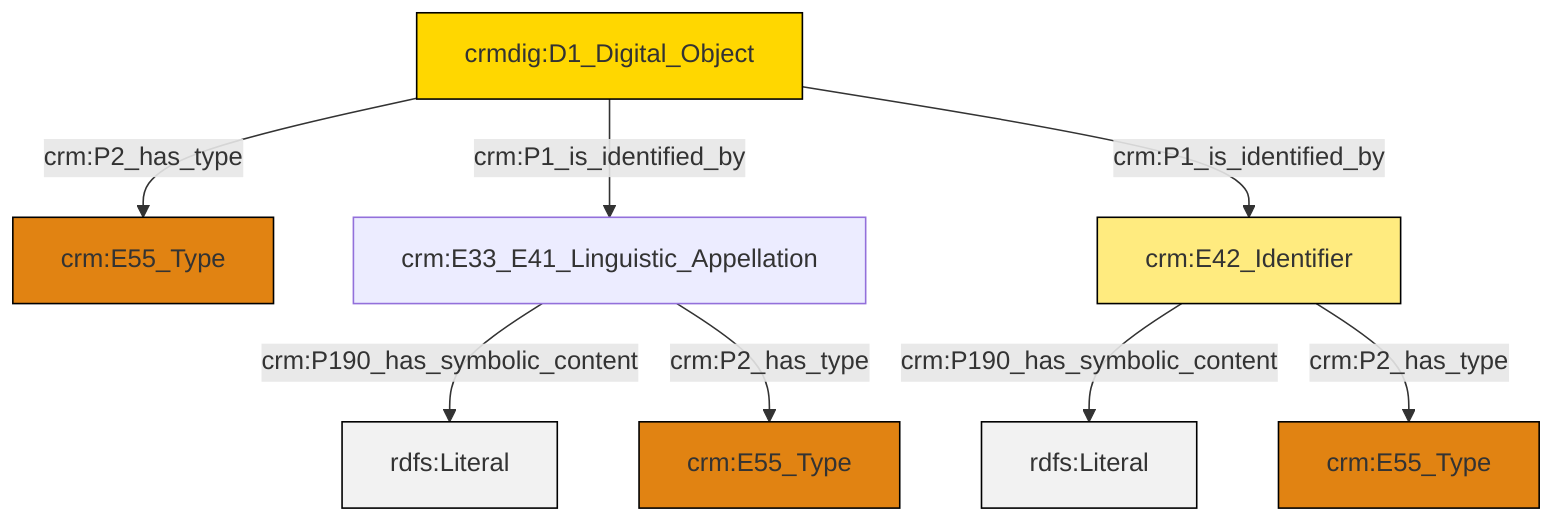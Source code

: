 graph TD
classDef Literal fill:#f2f2f2,stroke:#000000;
classDef CRM_Entity fill:#FFFFFF,stroke:#000000;
classDef Temporal_Entity fill:#00C9E6, stroke:#000000;
classDef Type fill:#E18312, stroke:#000000;
classDef Time-Span fill:#2C9C91, stroke:#000000;
classDef Appellation fill:#FFEB7F, stroke:#000000;
classDef Place fill:#008836, stroke:#000000;
classDef Persistent_Item fill:#B266B2, stroke:#000000;
classDef Conceptual_Object fill:#FFD700, stroke:#000000;
classDef Physical_Thing fill:#D2B48C, stroke:#000000;
classDef Actor fill:#f58aad, stroke:#000000;
classDef PC_Classes fill:#4ce600, stroke:#000000;
classDef Multi fill:#cccccc,stroke:#000000;

0["crmdig:D1_Digital_Object"]:::Conceptual_Object -->|crm:P2_has_type| 1["crm:E55_Type"]:::Type
3["crm:E33_E41_Linguistic_Appellation"]:::Default -->|crm:P190_has_symbolic_content| 4[rdfs:Literal]:::Literal
3["crm:E33_E41_Linguistic_Appellation"]:::Default -->|crm:P2_has_type| 5["crm:E55_Type"]:::Type
0["crmdig:D1_Digital_Object"]:::Conceptual_Object -->|crm:P1_is_identified_by| 3["crm:E33_E41_Linguistic_Appellation"]:::Default
10["crm:E42_Identifier"]:::Appellation -->|crm:P190_has_symbolic_content| 13[rdfs:Literal]:::Literal
10["crm:E42_Identifier"]:::Appellation -->|crm:P2_has_type| 7["crm:E55_Type"]:::Type
0["crmdig:D1_Digital_Object"]:::Conceptual_Object -->|crm:P1_is_identified_by| 10["crm:E42_Identifier"]:::Appellation